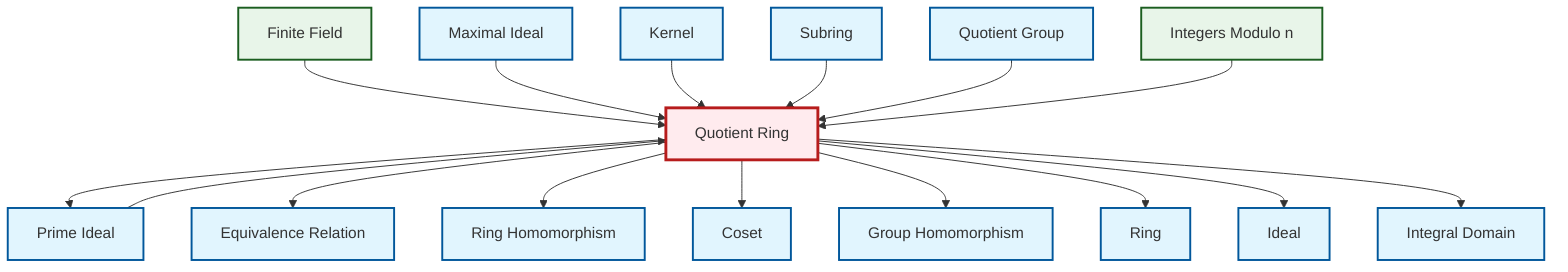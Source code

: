 graph TD
    classDef definition fill:#e1f5fe,stroke:#01579b,stroke-width:2px
    classDef theorem fill:#f3e5f5,stroke:#4a148c,stroke-width:2px
    classDef axiom fill:#fff3e0,stroke:#e65100,stroke-width:2px
    classDef example fill:#e8f5e9,stroke:#1b5e20,stroke-width:2px
    classDef current fill:#ffebee,stroke:#b71c1c,stroke-width:3px
    def-coset["Coset"]:::definition
    def-subring["Subring"]:::definition
    ex-quotient-integers-mod-n["Integers Modulo n"]:::example
    def-maximal-ideal["Maximal Ideal"]:::definition
    ex-finite-field["Finite Field"]:::example
    def-ideal["Ideal"]:::definition
    def-integral-domain["Integral Domain"]:::definition
    def-prime-ideal["Prime Ideal"]:::definition
    def-homomorphism["Group Homomorphism"]:::definition
    def-ring["Ring"]:::definition
    def-quotient-group["Quotient Group"]:::definition
    def-kernel["Kernel"]:::definition
    def-ring-homomorphism["Ring Homomorphism"]:::definition
    def-equivalence-relation["Equivalence Relation"]:::definition
    def-quotient-ring["Quotient Ring"]:::definition
    def-quotient-ring --> def-prime-ideal
    def-quotient-ring --> def-equivalence-relation
    ex-finite-field --> def-quotient-ring
    def-quotient-ring --> def-ring-homomorphism
    def-maximal-ideal --> def-quotient-ring
    def-kernel --> def-quotient-ring
    def-quotient-ring --> def-coset
    def-prime-ideal --> def-quotient-ring
    def-quotient-ring --> def-homomorphism
    def-quotient-ring --> def-ring
    def-subring --> def-quotient-ring
    def-quotient-group --> def-quotient-ring
    def-quotient-ring --> def-ideal
    ex-quotient-integers-mod-n --> def-quotient-ring
    def-quotient-ring --> def-integral-domain
    class def-quotient-ring current